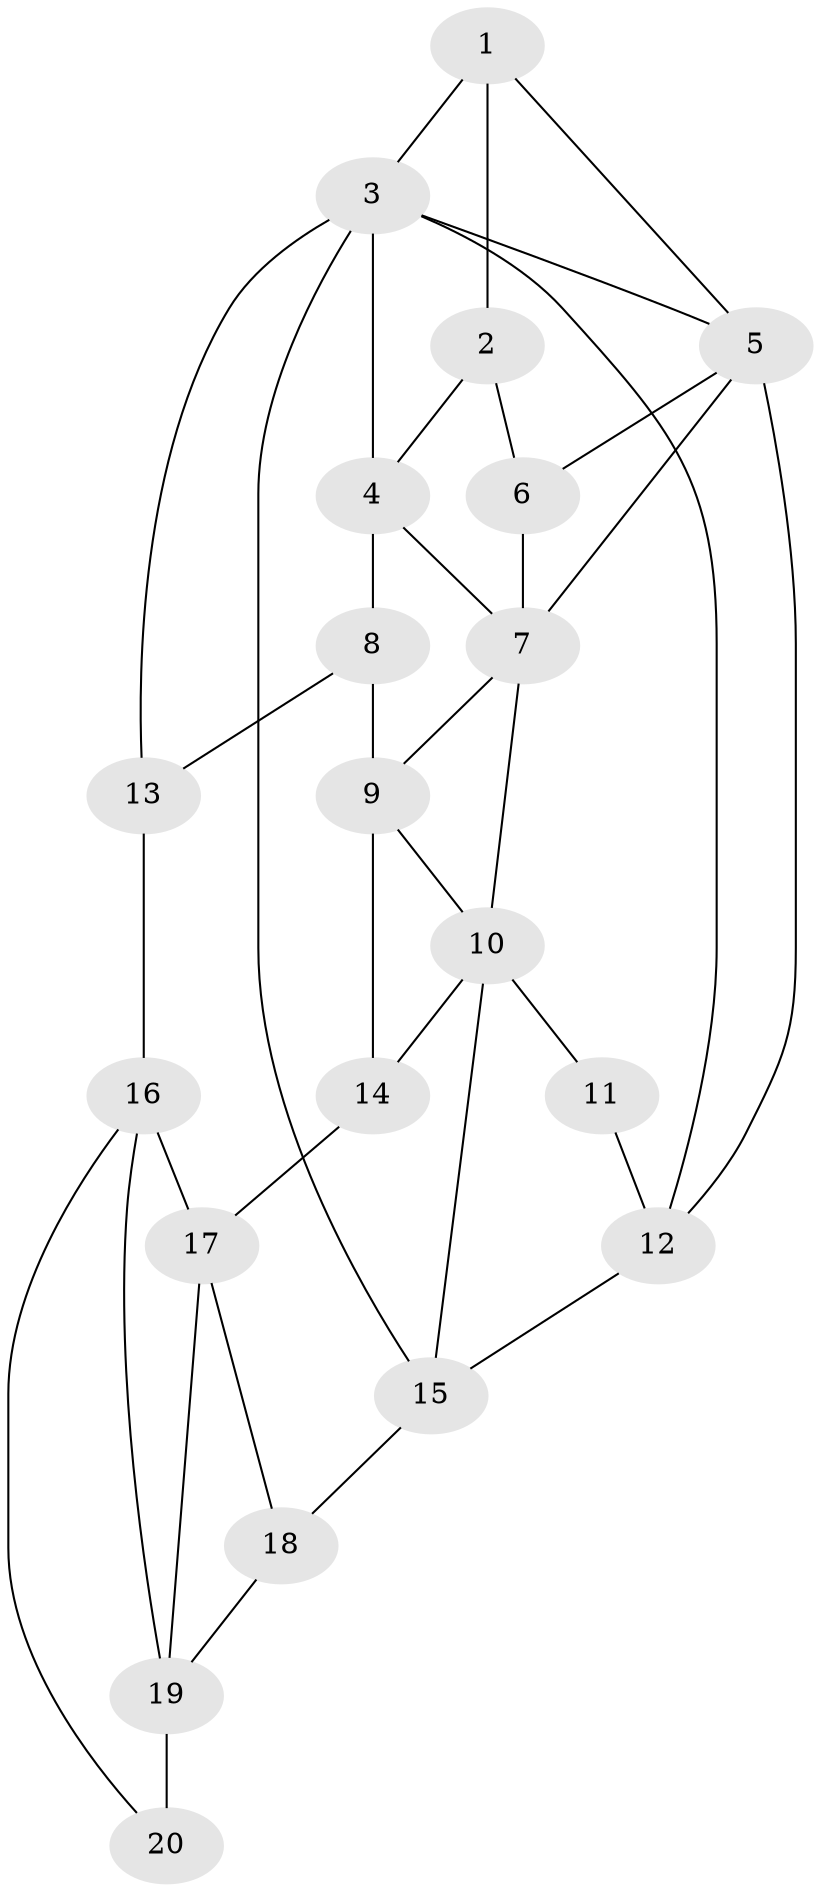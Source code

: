 // original degree distribution, {3: 0.03125, 4: 0.265625, 6: 0.234375, 5: 0.46875}
// Generated by graph-tools (version 1.1) at 2025/54/03/04/25 22:54:45]
// undirected, 20 vertices, 37 edges
graph export_dot {
  node [color=gray90,style=filled];
  1;
  2;
  3;
  4;
  5;
  6;
  7;
  8;
  9;
  10;
  11;
  12;
  13;
  14;
  15;
  16;
  17;
  18;
  19;
  20;
  1 -- 2 [weight=1.0];
  1 -- 3 [weight=2.0];
  1 -- 5 [weight=2.0];
  2 -- 4 [weight=2.0];
  2 -- 6 [weight=1.0];
  3 -- 4 [weight=1.0];
  3 -- 5 [weight=1.0];
  3 -- 12 [weight=1.0];
  3 -- 13 [weight=2.0];
  3 -- 15 [weight=1.0];
  4 -- 7 [weight=1.0];
  4 -- 8 [weight=2.0];
  5 -- 6 [weight=1.0];
  5 -- 7 [weight=1.0];
  5 -- 12 [weight=2.0];
  6 -- 7 [weight=1.0];
  7 -- 9 [weight=1.0];
  7 -- 10 [weight=1.0];
  8 -- 9 [weight=2.0];
  8 -- 13 [weight=2.0];
  9 -- 10 [weight=1.0];
  9 -- 14 [weight=1.0];
  10 -- 11 [weight=1.0];
  10 -- 14 [weight=2.0];
  10 -- 15 [weight=1.0];
  11 -- 12 [weight=2.0];
  12 -- 15 [weight=1.0];
  13 -- 16 [weight=2.0];
  14 -- 17 [weight=2.0];
  15 -- 18 [weight=1.0];
  16 -- 17 [weight=2.0];
  16 -- 19 [weight=1.0];
  16 -- 20 [weight=1.0];
  17 -- 18 [weight=1.0];
  17 -- 19 [weight=1.0];
  18 -- 19 [weight=2.0];
  19 -- 20 [weight=2.0];
}
